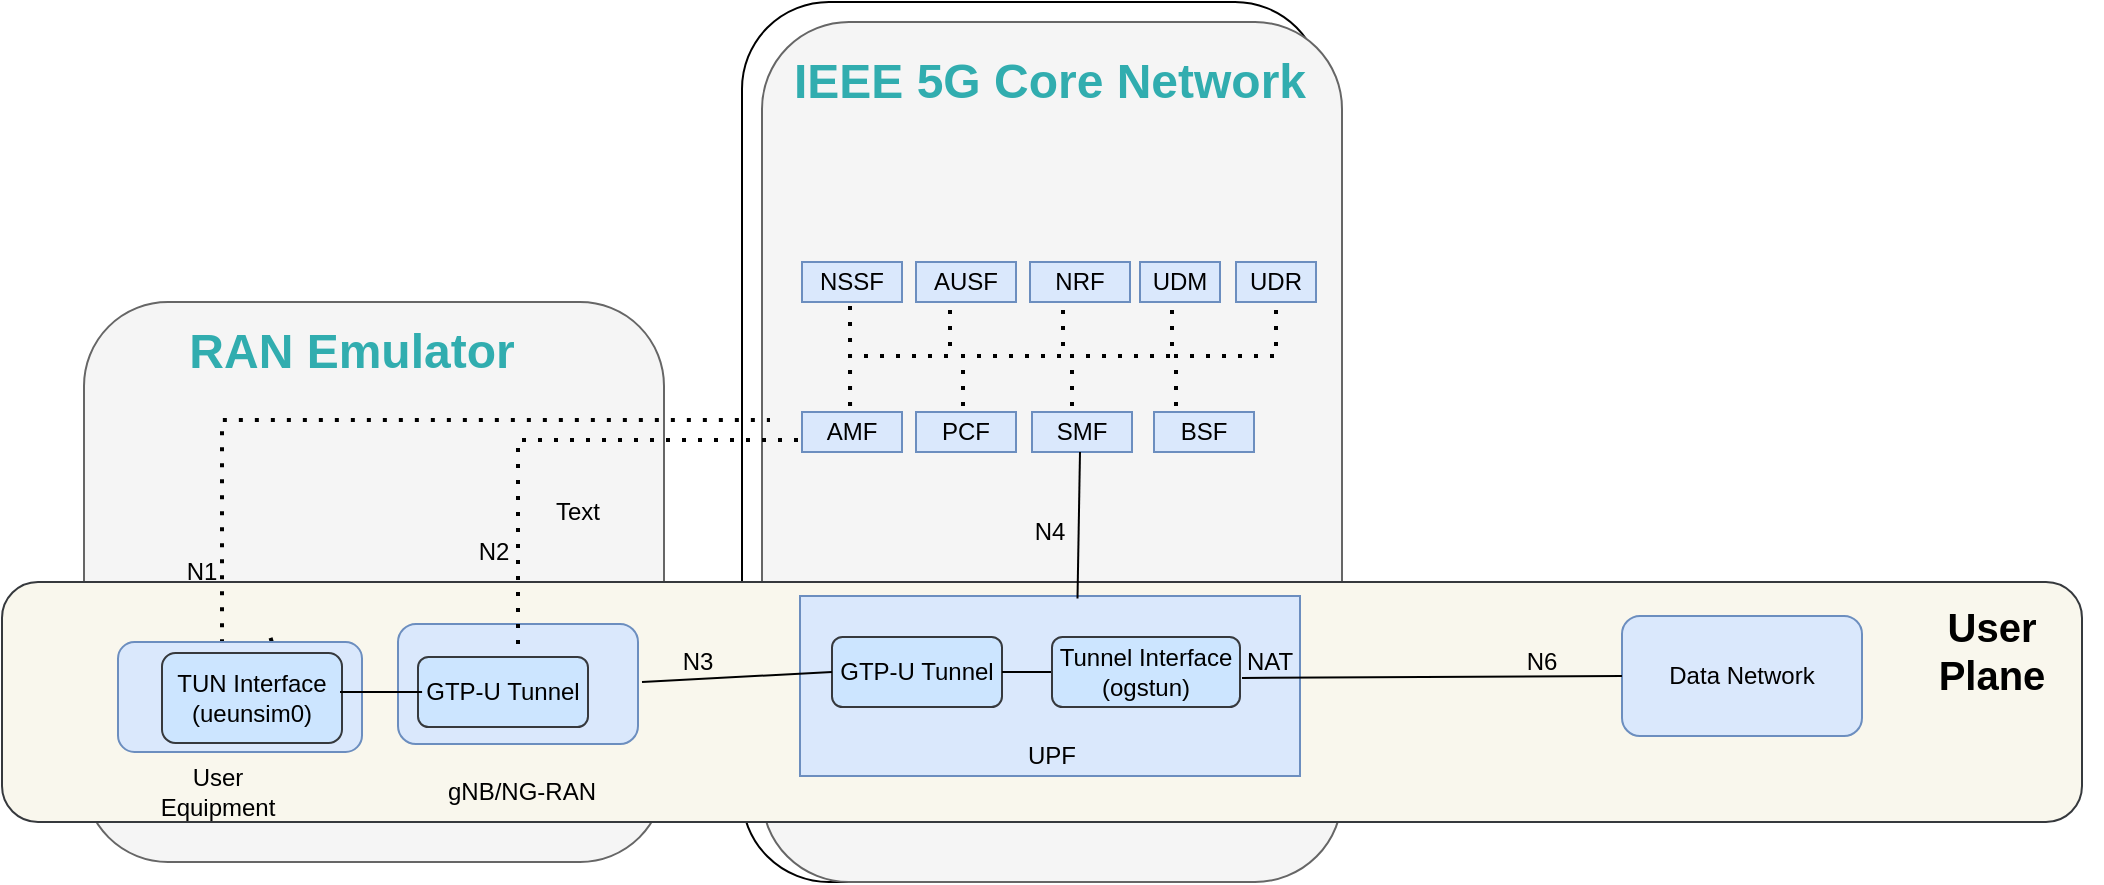 <mxfile version="23.1.1" type="github">
  <diagram id="DaWOHsvKmhR_BfApqOc1" name="Page-1">
    <mxGraphModel dx="1767" dy="731" grid="1" gridSize="10" guides="1" tooltips="1" connect="1" arrows="1" fold="1" page="1" pageScale="1" pageWidth="850" pageHeight="1100" math="0" shadow="0">
      <root>
        <mxCell id="0" />
        <mxCell id="1" parent="0" />
        <mxCell id="2uqyaLcI7hgoTsQ_Ezit-31" value="" style="rounded=1;whiteSpace=wrap;html=1;fillColor=#f5f5f5;fontColor=#333333;strokeColor=#666666;" parent="1" vertex="1">
          <mxGeometry x="51" y="240" width="290" height="280" as="geometry" />
        </mxCell>
        <mxCell id="2uqyaLcI7hgoTsQ_Ezit-1" value="" style="rounded=1;whiteSpace=wrap;html=1;" parent="1" vertex="1">
          <mxGeometry x="380" y="90" width="290" height="440" as="geometry" />
        </mxCell>
        <mxCell id="2uqyaLcI7hgoTsQ_Ezit-2" value="" style="rounded=1;whiteSpace=wrap;html=1;fillColor=#f5f5f5;fontColor=#333333;strokeColor=#666666;" parent="1" vertex="1">
          <mxGeometry x="390" y="100" width="290" height="430" as="geometry" />
        </mxCell>
        <mxCell id="2uqyaLcI7hgoTsQ_Ezit-43" value="" style="rounded=1;whiteSpace=wrap;html=1;fillColor=#f9f7ed;strokeColor=#36393d;" parent="1" vertex="1">
          <mxGeometry x="10" y="380" width="1040" height="120" as="geometry" />
        </mxCell>
        <mxCell id="2uqyaLcI7hgoTsQ_Ezit-6" value="NSSF" style="rounded=0;whiteSpace=wrap;html=1;fillColor=#dae8fc;strokeColor=#6c8ebf;" parent="1" vertex="1">
          <mxGeometry x="410" y="220" width="50" height="20" as="geometry" />
        </mxCell>
        <mxCell id="2uqyaLcI7hgoTsQ_Ezit-8" value="AUSF" style="rounded=0;whiteSpace=wrap;html=1;fillColor=#dae8fc;strokeColor=#6c8ebf;" parent="1" vertex="1">
          <mxGeometry x="467" y="220" width="50" height="20" as="geometry" />
        </mxCell>
        <mxCell id="2uqyaLcI7hgoTsQ_Ezit-9" value="NRF" style="rounded=0;whiteSpace=wrap;html=1;fillColor=#dae8fc;strokeColor=#6c8ebf;" parent="1" vertex="1">
          <mxGeometry x="524" y="220" width="50" height="20" as="geometry" />
        </mxCell>
        <mxCell id="2uqyaLcI7hgoTsQ_Ezit-10" value="UDM" style="rounded=0;whiteSpace=wrap;html=1;fillColor=#dae8fc;strokeColor=#6c8ebf;" parent="1" vertex="1">
          <mxGeometry x="579" y="220" width="40" height="20" as="geometry" />
        </mxCell>
        <mxCell id="2uqyaLcI7hgoTsQ_Ezit-11" value="UDR" style="rounded=0;whiteSpace=wrap;html=1;fillColor=#dae8fc;strokeColor=#6c8ebf;" parent="1" vertex="1">
          <mxGeometry x="627" y="220" width="40" height="20" as="geometry" />
        </mxCell>
        <mxCell id="2uqyaLcI7hgoTsQ_Ezit-12" value="AMF" style="rounded=0;whiteSpace=wrap;html=1;fillColor=#dae8fc;strokeColor=#6c8ebf;" parent="1" vertex="1">
          <mxGeometry x="410" y="295" width="50" height="20" as="geometry" />
        </mxCell>
        <mxCell id="2uqyaLcI7hgoTsQ_Ezit-13" value="SMF" style="rounded=0;whiteSpace=wrap;html=1;fillColor=#dae8fc;strokeColor=#6c8ebf;" parent="1" vertex="1">
          <mxGeometry x="525" y="295" width="50" height="20" as="geometry" />
        </mxCell>
        <mxCell id="2uqyaLcI7hgoTsQ_Ezit-14" value="BSF" style="rounded=0;whiteSpace=wrap;html=1;fillColor=#dae8fc;strokeColor=#6c8ebf;" parent="1" vertex="1">
          <mxGeometry x="586" y="295" width="50" height="20" as="geometry" />
        </mxCell>
        <mxCell id="2uqyaLcI7hgoTsQ_Ezit-15" value="" style="endArrow=none;dashed=1;html=1;dashPattern=1 3;strokeWidth=2;rounded=0;exitX=0.207;exitY=0.468;exitDx=0;exitDy=0;exitPerimeter=0;" parent="1" edge="1">
          <mxGeometry width="50" height="50" relative="1" as="geometry">
            <mxPoint x="434.03" y="291.96" as="sourcePoint" />
            <mxPoint x="434" y="242" as="targetPoint" />
          </mxGeometry>
        </mxCell>
        <mxCell id="2uqyaLcI7hgoTsQ_Ezit-18" value="" style="endArrow=none;dashed=1;html=1;dashPattern=1 3;strokeWidth=2;rounded=0;edgeStyle=elbowEdgeStyle;elbow=vertical;" parent="1" edge="1">
          <mxGeometry width="50" height="50" relative="1" as="geometry">
            <mxPoint x="545" y="292" as="sourcePoint" />
            <mxPoint x="595" y="242" as="targetPoint" />
          </mxGeometry>
        </mxCell>
        <mxCell id="2uqyaLcI7hgoTsQ_Ezit-19" value="" style="endArrow=none;dashed=1;html=1;dashPattern=1 3;strokeWidth=2;rounded=0;edgeStyle=elbowEdgeStyle;elbow=vertical;" parent="1" edge="1">
          <mxGeometry width="50" height="50" relative="1" as="geometry">
            <mxPoint x="597" y="292" as="sourcePoint" />
            <mxPoint x="647" y="242" as="targetPoint" />
          </mxGeometry>
        </mxCell>
        <mxCell id="2uqyaLcI7hgoTsQ_Ezit-20" value="" style="endArrow=none;dashed=1;html=1;dashPattern=1 3;strokeWidth=2;rounded=0;edgeStyle=elbowEdgeStyle;elbow=vertical;" parent="1" edge="1">
          <mxGeometry width="50" height="50" relative="1" as="geometry">
            <mxPoint x="434" y="292" as="sourcePoint" />
            <mxPoint x="484" y="242" as="targetPoint" />
          </mxGeometry>
        </mxCell>
        <mxCell id="2uqyaLcI7hgoTsQ_Ezit-21" value="" style="endArrow=none;dashed=1;html=1;dashPattern=1 3;strokeWidth=2;rounded=0;edgeStyle=elbowEdgeStyle;elbow=vertical;" parent="1" edge="1">
          <mxGeometry width="50" height="50" relative="1" as="geometry">
            <mxPoint x="490.5" y="292" as="sourcePoint" />
            <mxPoint x="540.5" y="242" as="targetPoint" />
          </mxGeometry>
        </mxCell>
        <mxCell id="2uqyaLcI7hgoTsQ_Ezit-22" value="PCF" style="rounded=0;whiteSpace=wrap;html=1;fillColor=#dae8fc;strokeColor=#6c8ebf;" parent="1" vertex="1">
          <mxGeometry x="467" y="295" width="50" height="20" as="geometry" />
        </mxCell>
        <mxCell id="2uqyaLcI7hgoTsQ_Ezit-23" value="" style="rounded=0;whiteSpace=wrap;html=1;fillColor=#dae8fc;strokeColor=#6c8ebf;" parent="1" vertex="1">
          <mxGeometry x="409" y="387" width="250" height="90" as="geometry" />
        </mxCell>
        <mxCell id="2uqyaLcI7hgoTsQ_Ezit-24" value="GTP-U Tunnel" style="rounded=1;whiteSpace=wrap;html=1;fillColor=#cce5ff;strokeColor=#36393d;" parent="1" vertex="1">
          <mxGeometry x="425" y="407.5" width="85" height="35" as="geometry" />
        </mxCell>
        <mxCell id="2uqyaLcI7hgoTsQ_Ezit-29" value="" style="endArrow=none;html=1;rounded=0;elbow=vertical;entryX=1;entryY=0.5;entryDx=0;entryDy=0;" parent="1" edge="1">
          <mxGeometry width="50" height="50" relative="1" as="geometry">
            <mxPoint x="545" y="425" as="sourcePoint" />
            <mxPoint x="510" y="425" as="targetPoint" />
          </mxGeometry>
        </mxCell>
        <mxCell id="2uqyaLcI7hgoTsQ_Ezit-30" value="UPF" style="text;html=1;strokeColor=none;fillColor=none;align=center;verticalAlign=middle;whiteSpace=wrap;rounded=0;" parent="1" vertex="1">
          <mxGeometry x="505" y="452" width="60" height="30" as="geometry" />
        </mxCell>
        <mxCell id="2uqyaLcI7hgoTsQ_Ezit-35" value="" style="rounded=1;whiteSpace=wrap;html=1;fillColor=#dae8fc;strokeColor=#6c8ebf;" parent="1" vertex="1">
          <mxGeometry x="208" y="401" width="120" height="60" as="geometry" />
        </mxCell>
        <mxCell id="2uqyaLcI7hgoTsQ_Ezit-37" value="GTP-U Tunnel" style="rounded=1;whiteSpace=wrap;html=1;fillColor=#cce5ff;strokeColor=#36393d;" parent="1" vertex="1">
          <mxGeometry x="218" y="417.5" width="85" height="35" as="geometry" />
        </mxCell>
        <mxCell id="2uqyaLcI7hgoTsQ_Ezit-38" value="Text" style="text;html=1;strokeColor=none;fillColor=none;align=center;verticalAlign=middle;whiteSpace=wrap;rounded=0;" parent="1" vertex="1">
          <mxGeometry x="268" y="330" width="60" height="30" as="geometry" />
        </mxCell>
        <mxCell id="2uqyaLcI7hgoTsQ_Ezit-39" value="User Equipment" style="text;html=1;strokeColor=none;fillColor=none;align=center;verticalAlign=middle;whiteSpace=wrap;rounded=0;" parent="1" vertex="1">
          <mxGeometry x="88" y="470" width="60" height="30" as="geometry" />
        </mxCell>
        <mxCell id="2uqyaLcI7hgoTsQ_Ezit-40" value="gNB/NG-RAN" style="text;html=1;strokeColor=none;fillColor=none;align=center;verticalAlign=middle;whiteSpace=wrap;rounded=0;" parent="1" vertex="1">
          <mxGeometry x="230.5" y="470" width="77.5" height="30" as="geometry" />
        </mxCell>
        <mxCell id="2uqyaLcI7hgoTsQ_Ezit-44" value="&lt;font style=&quot;font-size: 20px;&quot;&gt;&lt;b&gt;User &lt;br&gt;Plane&lt;/b&gt;&lt;/font&gt;" style="text;html=1;strokeColor=none;fillColor=none;align=center;verticalAlign=middle;whiteSpace=wrap;rounded=0;" parent="1" vertex="1">
          <mxGeometry x="950" y="377" width="110" height="73" as="geometry" />
        </mxCell>
        <mxCell id="2uqyaLcI7hgoTsQ_Ezit-45" value="Data Network" style="rounded=1;whiteSpace=wrap;html=1;fillColor=#dae8fc;strokeColor=#6c8ebf;" parent="1" vertex="1">
          <mxGeometry x="820" y="397" width="120" height="60" as="geometry" />
        </mxCell>
        <mxCell id="2uqyaLcI7hgoTsQ_Ezit-47" value="" style="endArrow=none;html=1;rounded=0;elbow=vertical;exitX=0;exitY=0.5;exitDx=0;exitDy=0;" parent="1" source="2uqyaLcI7hgoTsQ_Ezit-45" edge="1">
          <mxGeometry width="50" height="50" relative="1" as="geometry">
            <mxPoint x="674.0" y="428" as="sourcePoint" />
            <mxPoint x="630" y="428" as="targetPoint" />
          </mxGeometry>
        </mxCell>
        <mxCell id="2uqyaLcI7hgoTsQ_Ezit-49" value="NAT" style="text;html=1;strokeColor=none;fillColor=none;align=center;verticalAlign=middle;whiteSpace=wrap;rounded=0;" parent="1" vertex="1">
          <mxGeometry x="614" y="405" width="60" height="30" as="geometry" />
        </mxCell>
        <mxCell id="2uqyaLcI7hgoTsQ_Ezit-50" value="N6" style="text;html=1;strokeColor=none;fillColor=none;align=center;verticalAlign=middle;whiteSpace=wrap;rounded=0;" parent="1" vertex="1">
          <mxGeometry x="750" y="405" width="60" height="30" as="geometry" />
        </mxCell>
        <mxCell id="2uqyaLcI7hgoTsQ_Ezit-51" value="" style="endArrow=none;html=1;rounded=0;elbow=vertical;exitX=0;exitY=0.5;exitDx=0;exitDy=0;" parent="1" source="2uqyaLcI7hgoTsQ_Ezit-24" edge="1">
          <mxGeometry width="50" height="50" relative="1" as="geometry">
            <mxPoint x="425" y="424.47" as="sourcePoint" />
            <mxPoint x="330" y="430" as="targetPoint" />
          </mxGeometry>
        </mxCell>
        <mxCell id="2uqyaLcI7hgoTsQ_Ezit-25" value="Tunnel Interface&lt;br&gt;(ogstun)" style="rounded=1;whiteSpace=wrap;html=1;fillColor=#cce5ff;strokeColor=#36393d;" parent="1" vertex="1">
          <mxGeometry x="535" y="407.5" width="94" height="35" as="geometry" />
        </mxCell>
        <mxCell id="2uqyaLcI7hgoTsQ_Ezit-52" value="N3" style="text;html=1;strokeColor=none;fillColor=none;align=center;verticalAlign=middle;whiteSpace=wrap;rounded=0;" parent="1" vertex="1">
          <mxGeometry x="328" y="405" width="60" height="30" as="geometry" />
        </mxCell>
        <mxCell id="2uqyaLcI7hgoTsQ_Ezit-57" value="" style="endArrow=none;dashed=1;html=1;dashPattern=1 3;strokeWidth=2;rounded=0;elbow=vertical;exitX=0.5;exitY=0;exitDx=0;exitDy=0;" parent="1" edge="1">
          <mxGeometry width="50" height="50" relative="1" as="geometry">
            <mxPoint x="268" y="411" as="sourcePoint" />
            <mxPoint x="412" y="309" as="targetPoint" />
            <Array as="points">
              <mxPoint x="268" y="309" />
            </Array>
          </mxGeometry>
        </mxCell>
        <mxCell id="2uqyaLcI7hgoTsQ_Ezit-58" value="" style="endArrow=none;dashed=1;html=1;dashPattern=1 3;strokeWidth=2;rounded=0;elbow=vertical;exitX=0.646;exitY=-0.04;exitDx=0;exitDy=0;exitPerimeter=0;" parent="1" edge="1">
          <mxGeometry width="50" height="50" relative="1" as="geometry">
            <mxPoint x="145.52" y="408.6" as="sourcePoint" />
            <mxPoint x="394" y="299.0" as="targetPoint" />
            <Array as="points">
              <mxPoint x="120" y="416" />
              <mxPoint x="120" y="386" />
              <mxPoint x="120" y="356" />
              <mxPoint x="120" y="299" />
            </Array>
          </mxGeometry>
        </mxCell>
        <mxCell id="2uqyaLcI7hgoTsQ_Ezit-34" value="" style="rounded=1;whiteSpace=wrap;html=1;fillColor=#dae8fc;strokeColor=#6c8ebf;" parent="1" vertex="1">
          <mxGeometry x="68" y="410" width="122" height="55" as="geometry" />
        </mxCell>
        <mxCell id="2uqyaLcI7hgoTsQ_Ezit-33" value="TUN Interface&lt;br&gt;(ueunsim0)" style="rounded=1;whiteSpace=wrap;html=1;fillColor=#cce5ff;strokeColor=#36393d;" parent="1" vertex="1">
          <mxGeometry x="90" y="415.5" width="90" height="45" as="geometry" />
        </mxCell>
        <mxCell id="2uqyaLcI7hgoTsQ_Ezit-53" value="" style="endArrow=none;html=1;rounded=0;elbow=vertical;entryX=1;entryY=0.5;entryDx=0;entryDy=0;exitX=0.024;exitY=0.5;exitDx=0;exitDy=0;exitPerimeter=0;" parent="1" source="2uqyaLcI7hgoTsQ_Ezit-37" edge="1">
          <mxGeometry width="50" height="50" relative="1" as="geometry">
            <mxPoint x="214.0" y="435" as="sourcePoint" />
            <mxPoint x="179.0" y="435" as="targetPoint" />
          </mxGeometry>
        </mxCell>
        <mxCell id="2uqyaLcI7hgoTsQ_Ezit-60" value="N2" style="text;html=1;strokeColor=none;fillColor=none;align=center;verticalAlign=middle;whiteSpace=wrap;rounded=0;" parent="1" vertex="1">
          <mxGeometry x="226" y="350" width="60" height="30" as="geometry" />
        </mxCell>
        <mxCell id="2uqyaLcI7hgoTsQ_Ezit-61" value="N1" style="text;html=1;strokeColor=none;fillColor=none;align=center;verticalAlign=middle;whiteSpace=wrap;rounded=0;" parent="1" vertex="1">
          <mxGeometry x="80" y="360" width="60" height="30" as="geometry" />
        </mxCell>
        <mxCell id="2uqyaLcI7hgoTsQ_Ezit-67" value="" style="endArrow=none;html=1;rounded=0;fontSize=24;exitX=0.555;exitY=0.014;exitDx=0;exitDy=0;exitPerimeter=0;" parent="1" source="2uqyaLcI7hgoTsQ_Ezit-23" edge="1">
          <mxGeometry width="50" height="50" relative="1" as="geometry">
            <mxPoint x="499" y="365" as="sourcePoint" />
            <mxPoint x="549" y="315" as="targetPoint" />
          </mxGeometry>
        </mxCell>
        <mxCell id="2uqyaLcI7hgoTsQ_Ezit-68" value="N4" style="text;html=1;strokeColor=none;fillColor=none;align=center;verticalAlign=middle;whiteSpace=wrap;rounded=0;" parent="1" vertex="1">
          <mxGeometry x="504" y="340" width="60" height="30" as="geometry" />
        </mxCell>
        <mxCell id="4E6mrnvjxBhMzHGFy0Dg-1" value="" style="shape=image;verticalLabelPosition=bottom;labelBackgroundColor=default;verticalAlign=top;aspect=fixed;imageAspect=0;image=https://logolook.net/wp-content/uploads/2022/06/Kubernetes-Logo-2048x1152.png;" vertex="1" parent="1">
          <mxGeometry x="574" y="150" width="76" height="42.75" as="geometry" />
        </mxCell>
        <mxCell id="4E6mrnvjxBhMzHGFy0Dg-2" value="&lt;b&gt;&lt;font color=&quot;#31adaf&quot; style=&quot;font-size: 24px;&quot;&gt;IEEE 5G Core Network&lt;/font&gt;&lt;/b&gt;" style="text;html=1;strokeColor=none;fillColor=none;align=center;verticalAlign=middle;whiteSpace=wrap;rounded=0;" vertex="1" parent="1">
          <mxGeometry x="394" y="130" width="280" as="geometry" />
        </mxCell>
        <mxCell id="4E6mrnvjxBhMzHGFy0Dg-4" value="&lt;font color=&quot;#31adaf&quot; style=&quot;font-size: 24px;&quot;&gt;&lt;b&gt;RAN Emulator&lt;/b&gt;&lt;/font&gt;" style="text;html=1;strokeColor=none;fillColor=none;align=center;verticalAlign=middle;whiteSpace=wrap;rounded=0;" vertex="1" parent="1">
          <mxGeometry x="90" y="250" width="190" height="30" as="geometry" />
        </mxCell>
      </root>
    </mxGraphModel>
  </diagram>
</mxfile>

